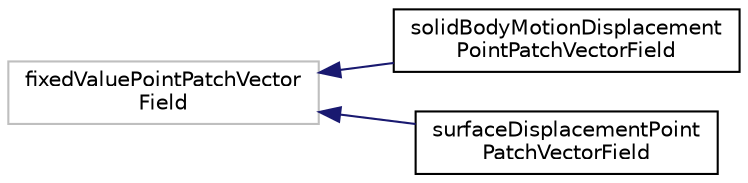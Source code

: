 digraph "Graphical Class Hierarchy"
{
  bgcolor="transparent";
  edge [fontname="Helvetica",fontsize="10",labelfontname="Helvetica",labelfontsize="10"];
  node [fontname="Helvetica",fontsize="10",shape=record];
  rankdir="LR";
  Node1 [label="fixedValuePointPatchVector\lField",height=0.2,width=0.4,color="grey75"];
  Node1 -> Node2 [dir="back",color="midnightblue",fontsize="10",style="solid",fontname="Helvetica"];
  Node2 [label="solidBodyMotionDisplacement\lPointPatchVectorField",height=0.2,width=0.4,color="black",URL="$a02431.html",tooltip="Enables the specification of a fixed value boundary condition using the solid body motion functions..."];
  Node1 -> Node3 [dir="back",color="midnightblue",fontsize="10",style="solid",fontname="Helvetica"];
  Node3 [label="surfaceDisplacementPoint\lPatchVectorField",height=0.2,width=0.4,color="black",URL="$a02550.html",tooltip="Displacement fixed by projection onto triSurface. Use in a displacementMotionSolver as a bc on the po..."];
}
